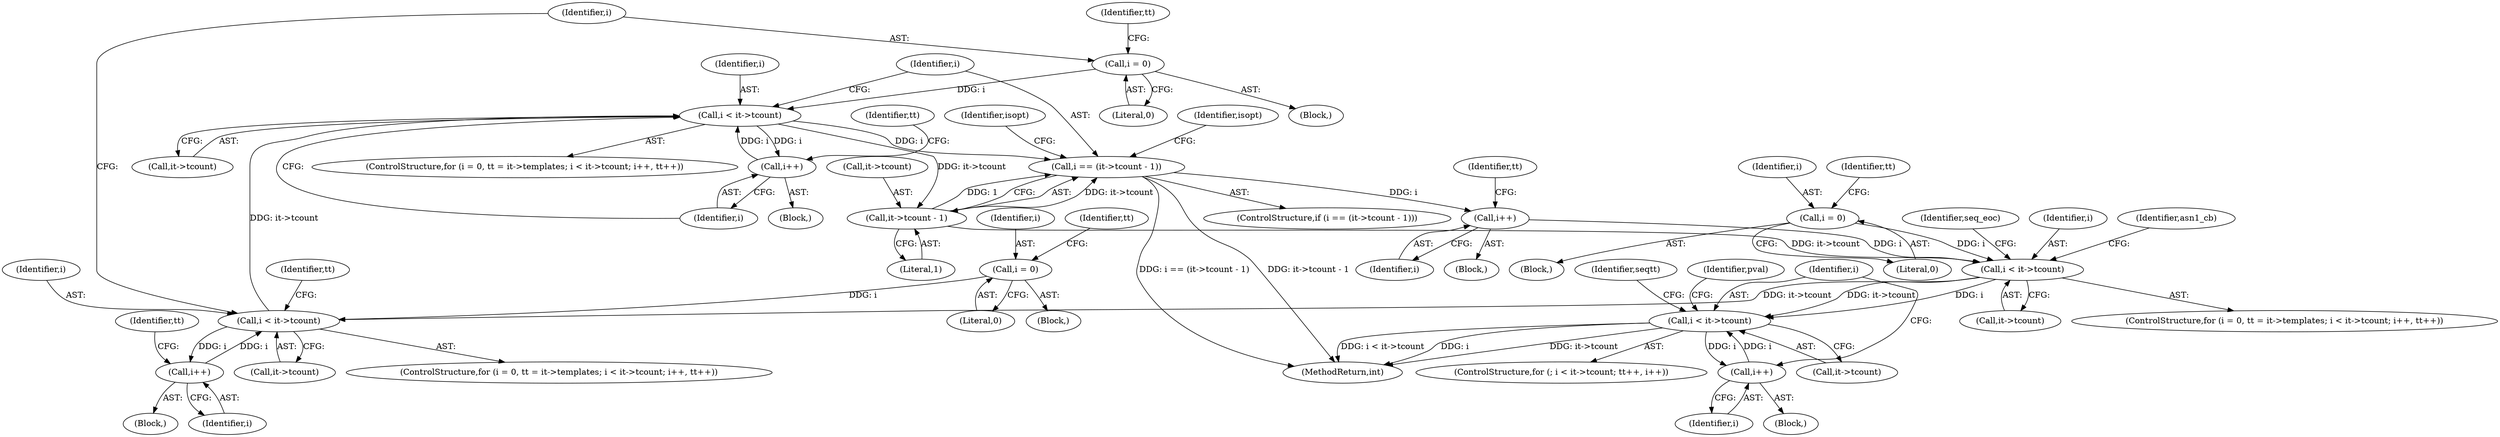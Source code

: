 digraph "0_openssl_b717b083073b6cacc0a5e2397b661678aff7ae7f@pointer" {
"1000786" [label="(Call,i < it->tcount)"];
"1000792" [label="(Call,i++)"];
"1000786" [label="(Call,i < it->tcount)"];
"1000778" [label="(Call,i = 0)"];
"1000742" [label="(Call,i < it->tcount)"];
"1000734" [label="(Call,i = 0)"];
"1000748" [label="(Call,i++)"];
"1000709" [label="(Call,i < it->tcount)"];
"1000715" [label="(Call,i++)"];
"1000799" [label="(Call,i == (it->tcount - 1))"];
"1000801" [label="(Call,it->tcount - 1)"];
"1000701" [label="(Call,i = 0)"];
"1000877" [label="(Call,i < it->tcount)"];
"1000885" [label="(Call,i++)"];
"1000791" [label="(Block,)"];
"1000801" [label="(Call,it->tcount - 1)"];
"1000700" [label="(Block,)"];
"1000805" [label="(Literal,1)"];
"1000955" [label="(MethodReturn,int)"];
"1000744" [label="(Call,it->tcount)"];
"1000795" [label="(Identifier,tt)"];
"1000716" [label="(Identifier,i)"];
"1000855" [label="(Identifier,seq_eoc)"];
"1000786" [label="(Call,i < it->tcount)"];
"1000732" [label="(ControlStructure,for (i = 0, tt = it->templates; i < it->tcount; i++, tt++))"];
"1000699" [label="(ControlStructure,for (i = 0, tt = it->templates; i < it->tcount; i++, tt++))"];
"1000877" [label="(Call,i < it->tcount)"];
"1000734" [label="(Call,i = 0)"];
"1000751" [label="(Identifier,tt)"];
"1000799" [label="(Call,i == (it->tcount - 1))"];
"1000779" [label="(Identifier,i)"];
"1000710" [label="(Identifier,i)"];
"1000718" [label="(Identifier,tt)"];
"1000782" [label="(Identifier,tt)"];
"1000787" [label="(Identifier,i)"];
"1000780" [label="(Literal,0)"];
"1000876" [label="(ControlStructure,for (; i < it->tcount; tt++, i++))"];
"1000705" [label="(Identifier,tt)"];
"1000714" [label="(Block,)"];
"1000886" [label="(Identifier,i)"];
"1000927" [label="(Identifier,pval)"];
"1000747" [label="(Block,)"];
"1000879" [label="(Call,it->tcount)"];
"1000724" [label="(Identifier,asn1_cb)"];
"1000711" [label="(Call,it->tcount)"];
"1000777" [label="(Block,)"];
"1000793" [label="(Identifier,i)"];
"1000878" [label="(Identifier,i)"];
"1000756" [label="(Identifier,tt)"];
"1000742" [label="(Call,i < it->tcount)"];
"1000709" [label="(Call,i < it->tcount)"];
"1000885" [label="(Call,i++)"];
"1000807" [label="(Identifier,isopt)"];
"1000792" [label="(Call,i++)"];
"1000788" [label="(Call,it->tcount)"];
"1000748" [label="(Call,i++)"];
"1000735" [label="(Identifier,i)"];
"1000749" [label="(Identifier,i)"];
"1000798" [label="(ControlStructure,if (i == (it->tcount - 1)))"];
"1000702" [label="(Identifier,i)"];
"1000778" [label="(Call,i = 0)"];
"1000701" [label="(Call,i = 0)"];
"1000703" [label="(Literal,0)"];
"1000882" [label="(Block,)"];
"1000736" [label="(Literal,0)"];
"1000738" [label="(Identifier,tt)"];
"1000802" [label="(Call,it->tcount)"];
"1000890" [label="(Identifier,seqtt)"];
"1000715" [label="(Call,i++)"];
"1000743" [label="(Identifier,i)"];
"1000811" [label="(Identifier,isopt)"];
"1000800" [label="(Identifier,i)"];
"1000776" [label="(ControlStructure,for (i = 0, tt = it->templates; i < it->tcount; i++, tt++))"];
"1000733" [label="(Block,)"];
"1000786" -> "1000776"  [label="AST: "];
"1000786" -> "1000788"  [label="CFG: "];
"1000787" -> "1000786"  [label="AST: "];
"1000788" -> "1000786"  [label="AST: "];
"1000793" -> "1000786"  [label="CFG: "];
"1000800" -> "1000786"  [label="CFG: "];
"1000792" -> "1000786"  [label="DDG: i"];
"1000778" -> "1000786"  [label="DDG: i"];
"1000742" -> "1000786"  [label="DDG: it->tcount"];
"1000786" -> "1000792"  [label="DDG: i"];
"1000786" -> "1000799"  [label="DDG: i"];
"1000786" -> "1000801"  [label="DDG: it->tcount"];
"1000792" -> "1000791"  [label="AST: "];
"1000792" -> "1000793"  [label="CFG: "];
"1000793" -> "1000792"  [label="AST: "];
"1000795" -> "1000792"  [label="CFG: "];
"1000778" -> "1000777"  [label="AST: "];
"1000778" -> "1000780"  [label="CFG: "];
"1000779" -> "1000778"  [label="AST: "];
"1000780" -> "1000778"  [label="AST: "];
"1000782" -> "1000778"  [label="CFG: "];
"1000742" -> "1000732"  [label="AST: "];
"1000742" -> "1000744"  [label="CFG: "];
"1000743" -> "1000742"  [label="AST: "];
"1000744" -> "1000742"  [label="AST: "];
"1000756" -> "1000742"  [label="CFG: "];
"1000779" -> "1000742"  [label="CFG: "];
"1000734" -> "1000742"  [label="DDG: i"];
"1000748" -> "1000742"  [label="DDG: i"];
"1000709" -> "1000742"  [label="DDG: it->tcount"];
"1000742" -> "1000748"  [label="DDG: i"];
"1000734" -> "1000733"  [label="AST: "];
"1000734" -> "1000736"  [label="CFG: "];
"1000735" -> "1000734"  [label="AST: "];
"1000736" -> "1000734"  [label="AST: "];
"1000738" -> "1000734"  [label="CFG: "];
"1000748" -> "1000747"  [label="AST: "];
"1000748" -> "1000749"  [label="CFG: "];
"1000749" -> "1000748"  [label="AST: "];
"1000751" -> "1000748"  [label="CFG: "];
"1000709" -> "1000699"  [label="AST: "];
"1000709" -> "1000711"  [label="CFG: "];
"1000710" -> "1000709"  [label="AST: "];
"1000711" -> "1000709"  [label="AST: "];
"1000724" -> "1000709"  [label="CFG: "];
"1000855" -> "1000709"  [label="CFG: "];
"1000715" -> "1000709"  [label="DDG: i"];
"1000701" -> "1000709"  [label="DDG: i"];
"1000801" -> "1000709"  [label="DDG: it->tcount"];
"1000709" -> "1000877"  [label="DDG: i"];
"1000709" -> "1000877"  [label="DDG: it->tcount"];
"1000715" -> "1000714"  [label="AST: "];
"1000715" -> "1000716"  [label="CFG: "];
"1000716" -> "1000715"  [label="AST: "];
"1000718" -> "1000715"  [label="CFG: "];
"1000799" -> "1000715"  [label="DDG: i"];
"1000799" -> "1000798"  [label="AST: "];
"1000799" -> "1000801"  [label="CFG: "];
"1000800" -> "1000799"  [label="AST: "];
"1000801" -> "1000799"  [label="AST: "];
"1000807" -> "1000799"  [label="CFG: "];
"1000811" -> "1000799"  [label="CFG: "];
"1000799" -> "1000955"  [label="DDG: i == (it->tcount - 1)"];
"1000799" -> "1000955"  [label="DDG: it->tcount - 1"];
"1000801" -> "1000799"  [label="DDG: it->tcount"];
"1000801" -> "1000799"  [label="DDG: 1"];
"1000801" -> "1000805"  [label="CFG: "];
"1000802" -> "1000801"  [label="AST: "];
"1000805" -> "1000801"  [label="AST: "];
"1000701" -> "1000700"  [label="AST: "];
"1000701" -> "1000703"  [label="CFG: "];
"1000702" -> "1000701"  [label="AST: "];
"1000703" -> "1000701"  [label="AST: "];
"1000705" -> "1000701"  [label="CFG: "];
"1000877" -> "1000876"  [label="AST: "];
"1000877" -> "1000879"  [label="CFG: "];
"1000878" -> "1000877"  [label="AST: "];
"1000879" -> "1000877"  [label="AST: "];
"1000890" -> "1000877"  [label="CFG: "];
"1000927" -> "1000877"  [label="CFG: "];
"1000877" -> "1000955"  [label="DDG: i"];
"1000877" -> "1000955"  [label="DDG: it->tcount"];
"1000877" -> "1000955"  [label="DDG: i < it->tcount"];
"1000885" -> "1000877"  [label="DDG: i"];
"1000877" -> "1000885"  [label="DDG: i"];
"1000885" -> "1000882"  [label="AST: "];
"1000885" -> "1000886"  [label="CFG: "];
"1000886" -> "1000885"  [label="AST: "];
"1000878" -> "1000885"  [label="CFG: "];
}
